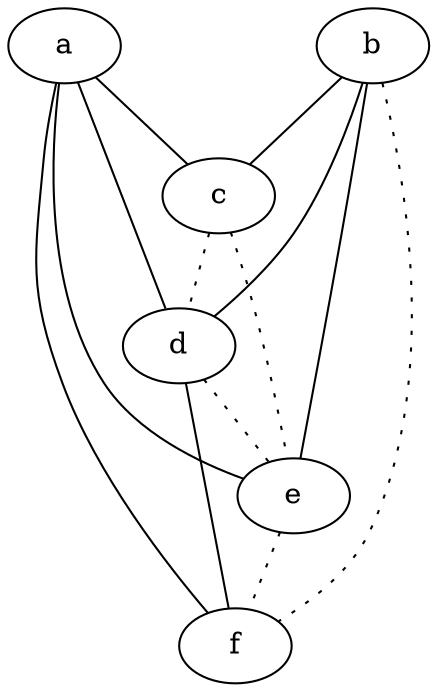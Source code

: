 graph {
a -- c;
a -- d;
a -- e;
a -- f;
b -- c;
b -- d;
b -- e;
b -- f [style=dotted];
c -- d [style=dotted];
c -- e [style=dotted];
d -- e [style=dotted];
d -- f;
e -- f [style=dotted];
}
